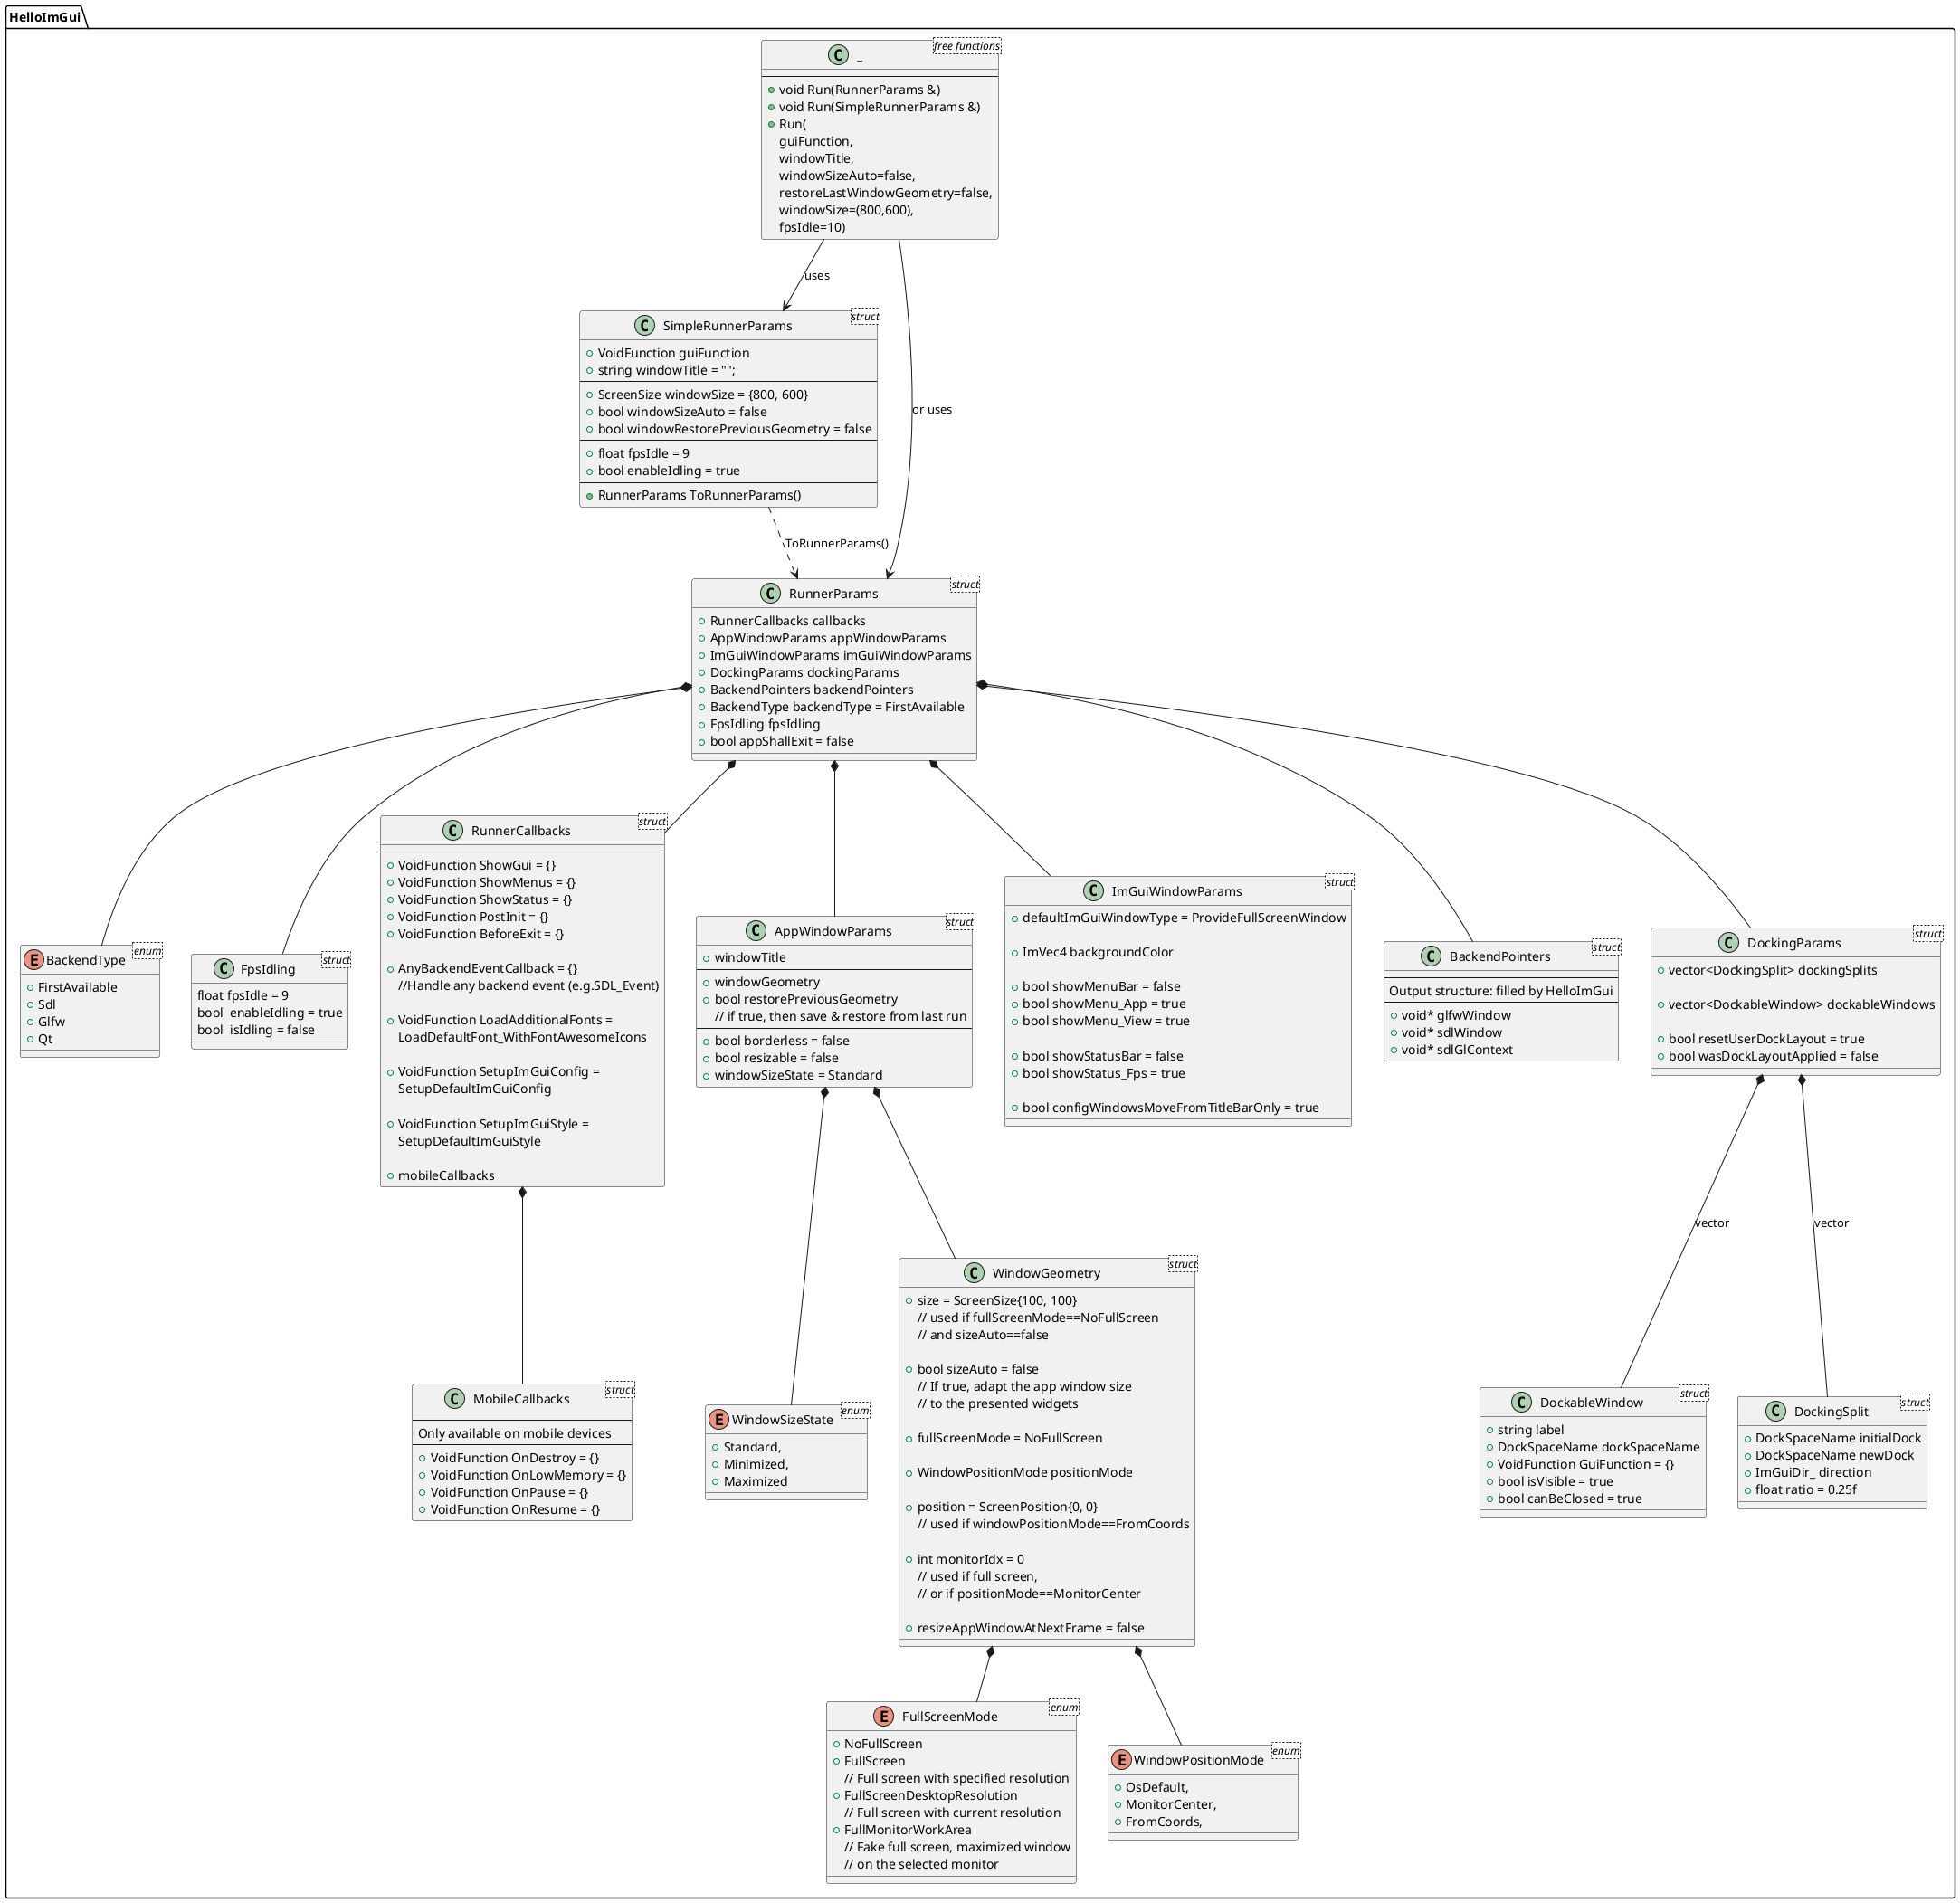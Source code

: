 @startuml
namespace HelloImGui {

class _ <free functions> {
    ----
    + void Run(RunnerParams &)
    + void Run(SimpleRunnerParams &)
    + Run(
        guiFunction,
        windowTitle,
        windowSizeAuto=false,
        restoreLastWindowGeometry=false,
        windowSize=(800,600),
        fpsIdle=10)
}

_ --> SimpleRunnerParams: uses
_ --> RunnerParams: or uses

enum BackendType <enum>{
    + FirstAvailable
    + Sdl
    + Glfw
    + Qt
}

class FpsIdling<struct> {
    float fpsIdle = 9
    bool  enableIdling = true
    bool  isIdling = false
}


class RunnerParams <struct> {
    + RunnerCallbacks callbacks
    + AppWindowParams appWindowParams
    + ImGuiWindowParams imGuiWindowParams
    + DockingParams dockingParams
    + BackendPointers backendPointers
    + BackendType backendType = FirstAvailable
    + FpsIdling fpsIdling
    + bool appShallExit = false
}

class SimpleRunnerParams <struct> {
    + VoidFunction guiFunction
    + string windowTitle = "";
    ---
    + ScreenSize windowSize = {800, 600}
    + bool windowSizeAuto = false
    + bool windowRestorePreviousGeometry = false
    ---
    + float fpsIdle = 9
    + bool enableIdling = true
    ---
    + RunnerParams ToRunnerParams()
}

SimpleRunnerParams ..> RunnerParams: ToRunnerParams()

class RunnerCallbacks <struct> {
    ---
    + VoidFunction ShowGui = {}
    + VoidFunction ShowMenus = {}
    + VoidFunction ShowStatus = {}
    + VoidFunction PostInit = {}
    + VoidFunction BeforeExit = {}

    + AnyBackendEventCallback = {}
    //Handle any backend event (e.g.SDL_Event)

    + VoidFunction LoadAdditionalFonts =
       LoadDefaultFont_WithFontAwesomeIcons

    + VoidFunction SetupImGuiConfig =
      SetupDefaultImGuiConfig

    + VoidFunction SetupImGuiStyle =
      SetupDefaultImGuiStyle

    + mobileCallbacks
}

class MobileCallbacks <struct>{
    ---
    Only available on mobile devices
    ---
    + VoidFunction OnDestroy = {}
    + VoidFunction OnLowMemory = {}
    + VoidFunction OnPause = {}
    + VoidFunction OnResume = {}
}
RunnerCallbacks *-- MobileCallbacks

enum FullScreenMode <enum>{
    + NoFullScreen
    + FullScreen
    // Full screen with specified resolution
    + FullScreenDesktopResolution
    // Full screen with current resolution
    + FullMonitorWorkArea
    // Fake full screen, maximized window
    // on the selected monitor
}

enum WindowSizeState <enum>{
    + Standard,
    + Minimized,
    + Maximized
}



enum WindowPositionMode <enum>{
    + OsDefault,
    + MonitorCenter,
    + FromCoords,
}



class WindowGeometry <struct>{
    + size = ScreenSize{100, 100}
    // used if fullScreenMode==NoFullScreen
    // and sizeAuto==false

    + bool sizeAuto = false
    // If true, adapt the app window size
    // to the presented widgets

    + fullScreenMode = NoFullScreen

    + WindowPositionMode positionMode

    + position = ScreenPosition{0, 0}
    // used if windowPositionMode==FromCoords

    + int monitorIdx = 0
    // used if full screen,
    // or if positionMode==MonitorCenter

    + resizeAppWindowAtNextFrame = false
}

WindowGeometry *-- FullScreenMode
WindowGeometry *-- WindowPositionMode


class AppWindowParams <struct>{
    + windowTitle
    ---
    + windowGeometry
    + bool restorePreviousGeometry
    // if true, then save & restore from last run
    ---
    + bool borderless = false
    + bool resizable = false
    + windowSizeState = Standard
}

AppWindowParams *-- WindowGeometry
AppWindowParams *-- WindowSizeState


class ImGuiWindowParams <struct> {
    + defaultImGuiWindowType = ProvideFullScreenWindow

    + ImVec4 backgroundColor

    + bool showMenuBar = false
    + bool showMenu_App = true
    + bool showMenu_View = true

    + bool showStatusBar = false
    + bool showStatus_Fps = true

    + bool configWindowsMoveFromTitleBarOnly = true
}

class BackendPointers <struct> {
  ---
  Output structure: filled by HelloImGui
  ---
  + void* glfwWindow
  + void* sdlWindow
  + void* sdlGlContext
}

class DockingParams <struct> {
    + vector<DockingSplit> dockingSplits

    + vector<DockableWindow> dockableWindows

    + bool resetUserDockLayout = true
    + bool wasDockLayoutApplied = false
}

class DockableWindow <struct> {
    + string label
    + DockSpaceName dockSpaceName
    + VoidFunction GuiFunction = {}
    + bool isVisible = true
    + bool canBeClosed = true
}

class DockingSplit <struct> {
    + DockSpaceName initialDock
    + DockSpaceName newDock
    + ImGuiDir_ direction
    + float ratio = 0.25f
}

RunnerParams *-- FpsIdling
RunnerParams *-- BackendType
RunnerParams *-- RunnerCallbacks
RunnerParams *-- AppWindowParams
RunnerParams *-- ImGuiWindowParams
RunnerParams *-- BackendPointers
RunnerParams *-- DockingParams
DockingParams *-- DockableWindow : vector
DockingParams *-- DockingSplit : vector

}
@enduml